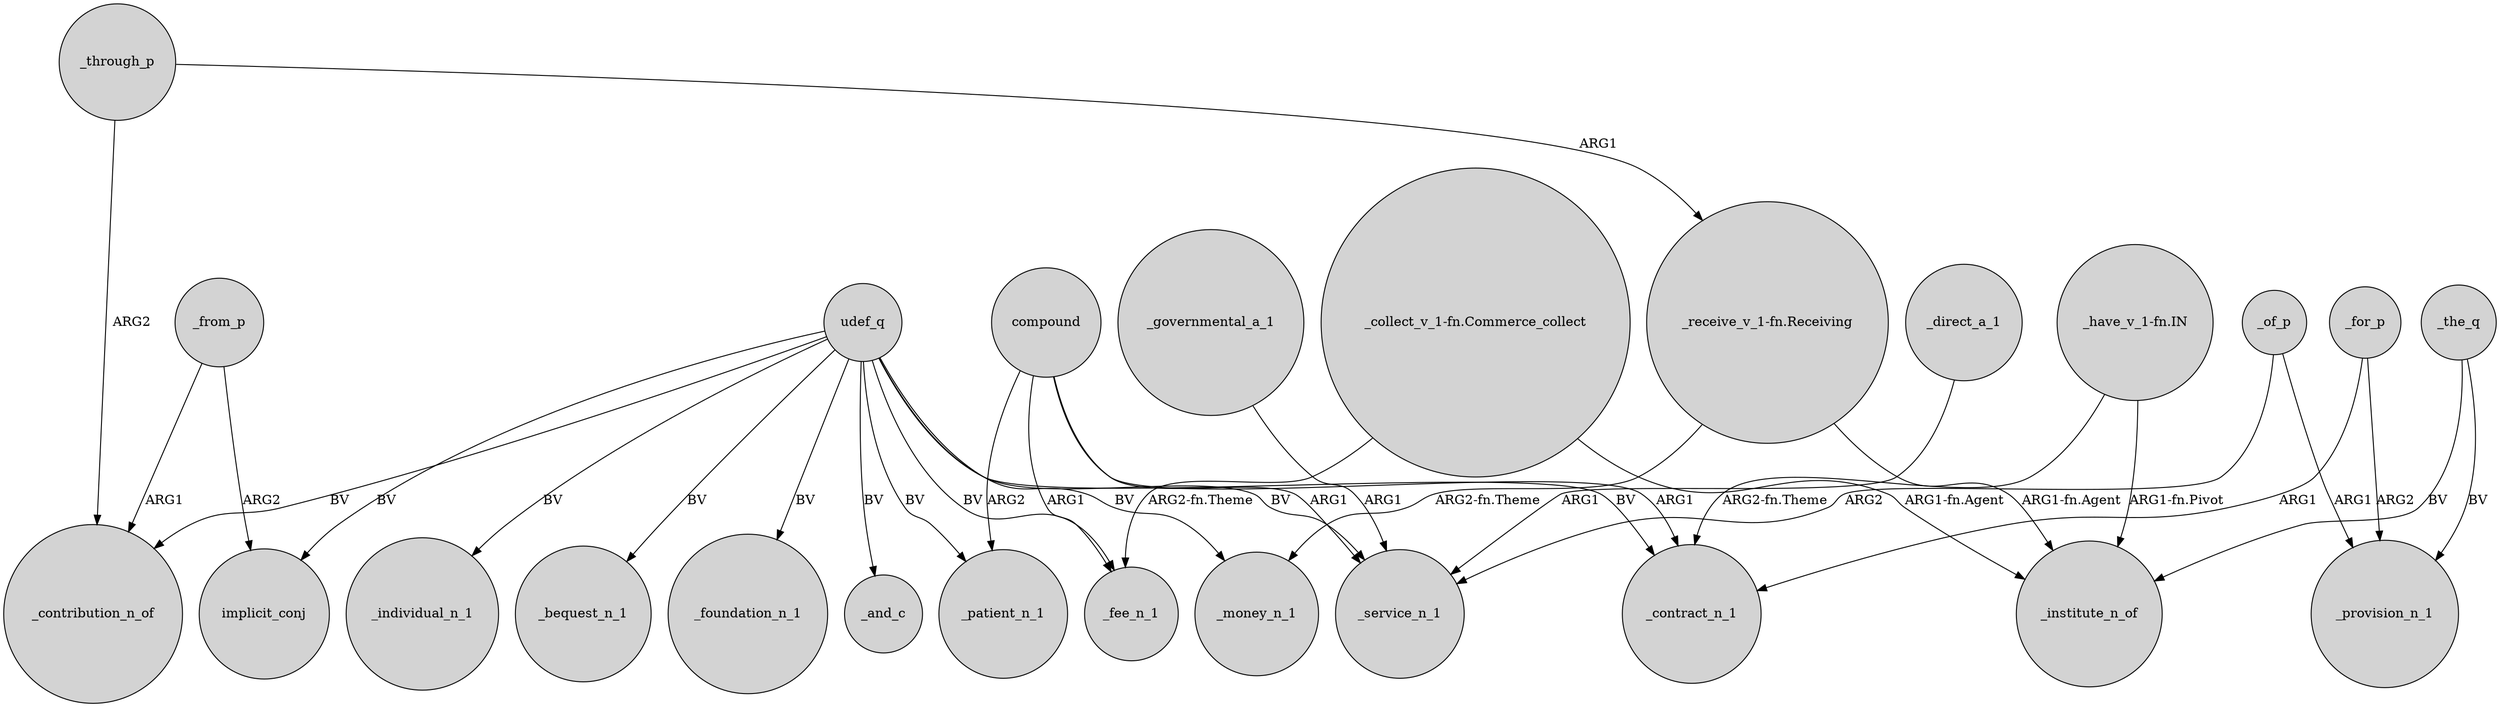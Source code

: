 digraph {
	node [shape=circle style=filled]
	_through_p -> "_receive_v_1-fn.Receiving" [label=ARG1]
	udef_q -> _money_n_1 [label=BV]
	_the_q -> _institute_n_of [label=BV]
	udef_q -> _fee_n_1 [label=BV]
	_direct_a_1 -> _service_n_1 [label=ARG1]
	"_have_v_1-fn.IN" -> _institute_n_of [label="ARG1-fn.Pivot"]
	compound -> _patient_n_1 [label=ARG2]
	compound -> _contract_n_1 [label=ARG1]
	udef_q -> _individual_n_1 [label=BV]
	udef_q -> implicit_conj [label=BV]
	udef_q -> _bequest_n_1 [label=BV]
	_from_p -> _contribution_n_of [label=ARG1]
	udef_q -> _service_n_1 [label=BV]
	_through_p -> _contribution_n_of [label=ARG2]
	udef_q -> _contribution_n_of [label=BV]
	"_collect_v_1-fn.Commerce_collect" -> _fee_n_1 [label="ARG2-fn.Theme"]
	udef_q -> _patient_n_1 [label=BV]
	_of_p -> _provision_n_1 [label=ARG1]
	_from_p -> implicit_conj [label=ARG2]
	udef_q -> _foundation_n_1 [label=BV]
	_the_q -> _provision_n_1 [label=BV]
	_for_p -> _provision_n_1 [label=ARG2]
	"_receive_v_1-fn.Receiving" -> _money_n_1 [label="ARG2-fn.Theme"]
	_governmental_a_1 -> _service_n_1 [label=ARG1]
	"_receive_v_1-fn.Receiving" -> _institute_n_of [label="ARG1-fn.Agent"]
	"_have_v_1-fn.IN" -> _contract_n_1 [label="ARG2-fn.Theme"]
	"_collect_v_1-fn.Commerce_collect" -> _institute_n_of [label="ARG1-fn.Agent"]
	udef_q -> _contract_n_1 [label=BV]
	udef_q -> _and_c [label=BV]
	compound -> _service_n_1 [label=ARG1]
	_for_p -> _contract_n_1 [label=ARG1]
	compound -> _fee_n_1 [label=ARG1]
	_of_p -> _service_n_1 [label=ARG2]
}
